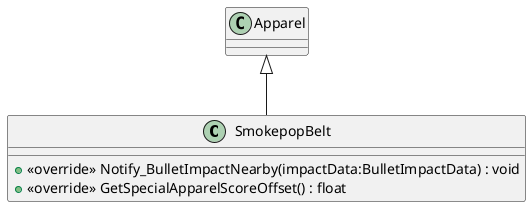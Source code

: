 @startuml
class SmokepopBelt {
    + <<override>> Notify_BulletImpactNearby(impactData:BulletImpactData) : void
    + <<override>> GetSpecialApparelScoreOffset() : float
}
Apparel <|-- SmokepopBelt
@enduml
